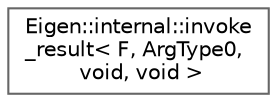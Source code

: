 digraph "Graphical Class Hierarchy"
{
 // LATEX_PDF_SIZE
  bgcolor="transparent";
  edge [fontname=Helvetica,fontsize=10,labelfontname=Helvetica,labelfontsize=10];
  node [fontname=Helvetica,fontsize=10,shape=box,height=0.2,width=0.4];
  rankdir="LR";
  Node0 [id="Node000000",label="Eigen::internal::invoke\l_result\< F, ArgType0,\l void, void \>",height=0.2,width=0.4,color="grey40", fillcolor="white", style="filled",URL="$structEigen_1_1internal_1_1invoke__result_3_01F_00_01ArgType0_00_01void_00_01void_01_4.html",tooltip=" "];
}

